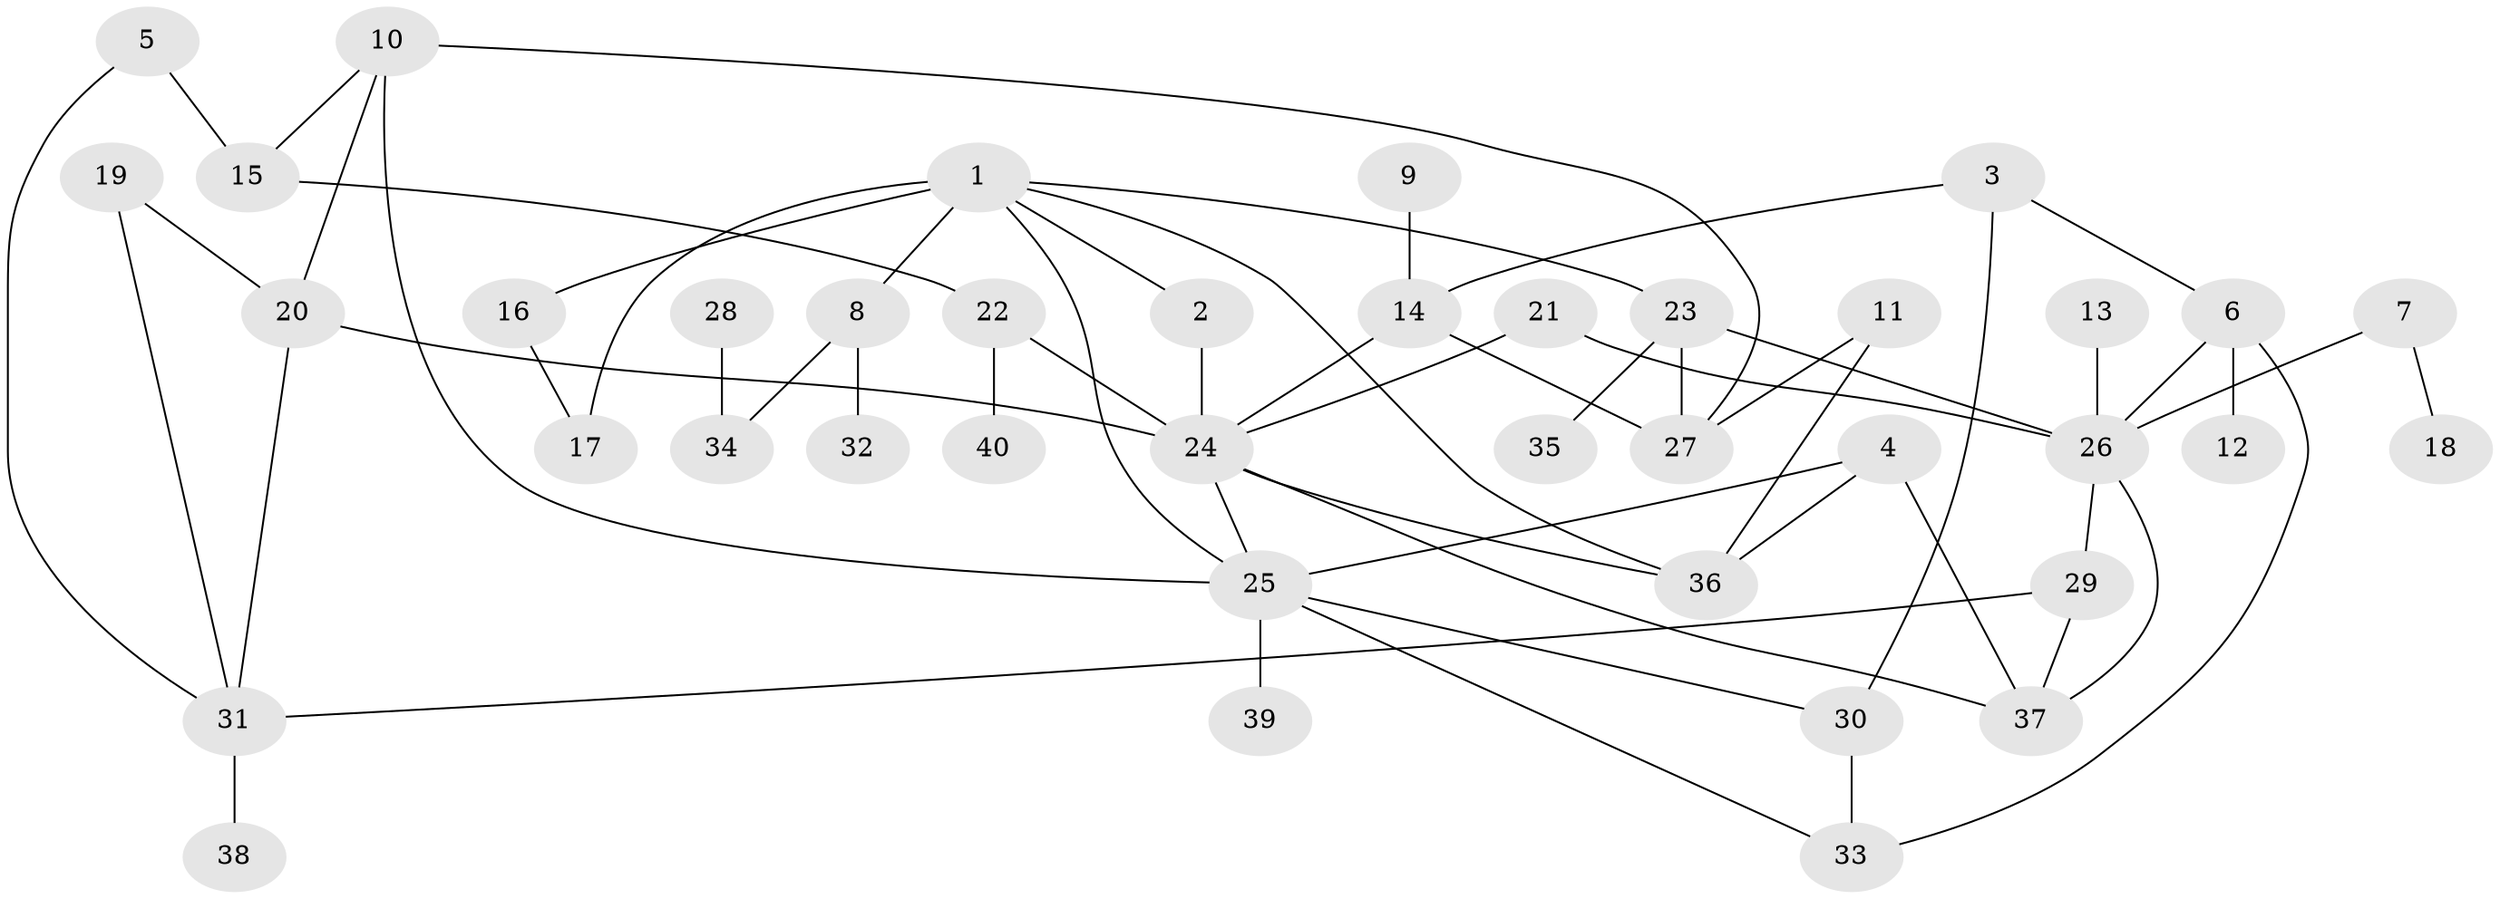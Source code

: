 // original degree distribution, {4: 0.1125, 5: 0.0625, 9: 0.0125, 2: 0.2625, 3: 0.2125, 1: 0.3125, 7: 0.025}
// Generated by graph-tools (version 1.1) at 2025/25/03/09/25 03:25:26]
// undirected, 40 vertices, 59 edges
graph export_dot {
graph [start="1"]
  node [color=gray90,style=filled];
  1;
  2;
  3;
  4;
  5;
  6;
  7;
  8;
  9;
  10;
  11;
  12;
  13;
  14;
  15;
  16;
  17;
  18;
  19;
  20;
  21;
  22;
  23;
  24;
  25;
  26;
  27;
  28;
  29;
  30;
  31;
  32;
  33;
  34;
  35;
  36;
  37;
  38;
  39;
  40;
  1 -- 2 [weight=1.0];
  1 -- 8 [weight=1.0];
  1 -- 16 [weight=1.0];
  1 -- 17 [weight=2.0];
  1 -- 23 [weight=1.0];
  1 -- 25 [weight=1.0];
  1 -- 36 [weight=1.0];
  2 -- 24 [weight=1.0];
  3 -- 6 [weight=1.0];
  3 -- 14 [weight=1.0];
  3 -- 30 [weight=1.0];
  4 -- 25 [weight=1.0];
  4 -- 36 [weight=1.0];
  4 -- 37 [weight=1.0];
  5 -- 15 [weight=1.0];
  5 -- 31 [weight=1.0];
  6 -- 12 [weight=1.0];
  6 -- 26 [weight=1.0];
  6 -- 33 [weight=1.0];
  7 -- 18 [weight=1.0];
  7 -- 26 [weight=1.0];
  8 -- 32 [weight=1.0];
  8 -- 34 [weight=1.0];
  9 -- 14 [weight=1.0];
  10 -- 15 [weight=1.0];
  10 -- 20 [weight=1.0];
  10 -- 25 [weight=1.0];
  10 -- 27 [weight=1.0];
  11 -- 27 [weight=1.0];
  11 -- 36 [weight=1.0];
  13 -- 26 [weight=1.0];
  14 -- 24 [weight=1.0];
  14 -- 27 [weight=1.0];
  15 -- 22 [weight=1.0];
  16 -- 17 [weight=1.0];
  19 -- 20 [weight=1.0];
  19 -- 31 [weight=1.0];
  20 -- 24 [weight=1.0];
  20 -- 31 [weight=1.0];
  21 -- 24 [weight=1.0];
  21 -- 26 [weight=1.0];
  22 -- 24 [weight=1.0];
  22 -- 40 [weight=1.0];
  23 -- 26 [weight=1.0];
  23 -- 27 [weight=1.0];
  23 -- 35 [weight=1.0];
  24 -- 25 [weight=1.0];
  24 -- 36 [weight=1.0];
  24 -- 37 [weight=1.0];
  25 -- 30 [weight=1.0];
  25 -- 33 [weight=1.0];
  25 -- 39 [weight=1.0];
  26 -- 29 [weight=1.0];
  26 -- 37 [weight=1.0];
  28 -- 34 [weight=1.0];
  29 -- 31 [weight=1.0];
  29 -- 37 [weight=1.0];
  30 -- 33 [weight=1.0];
  31 -- 38 [weight=1.0];
}

